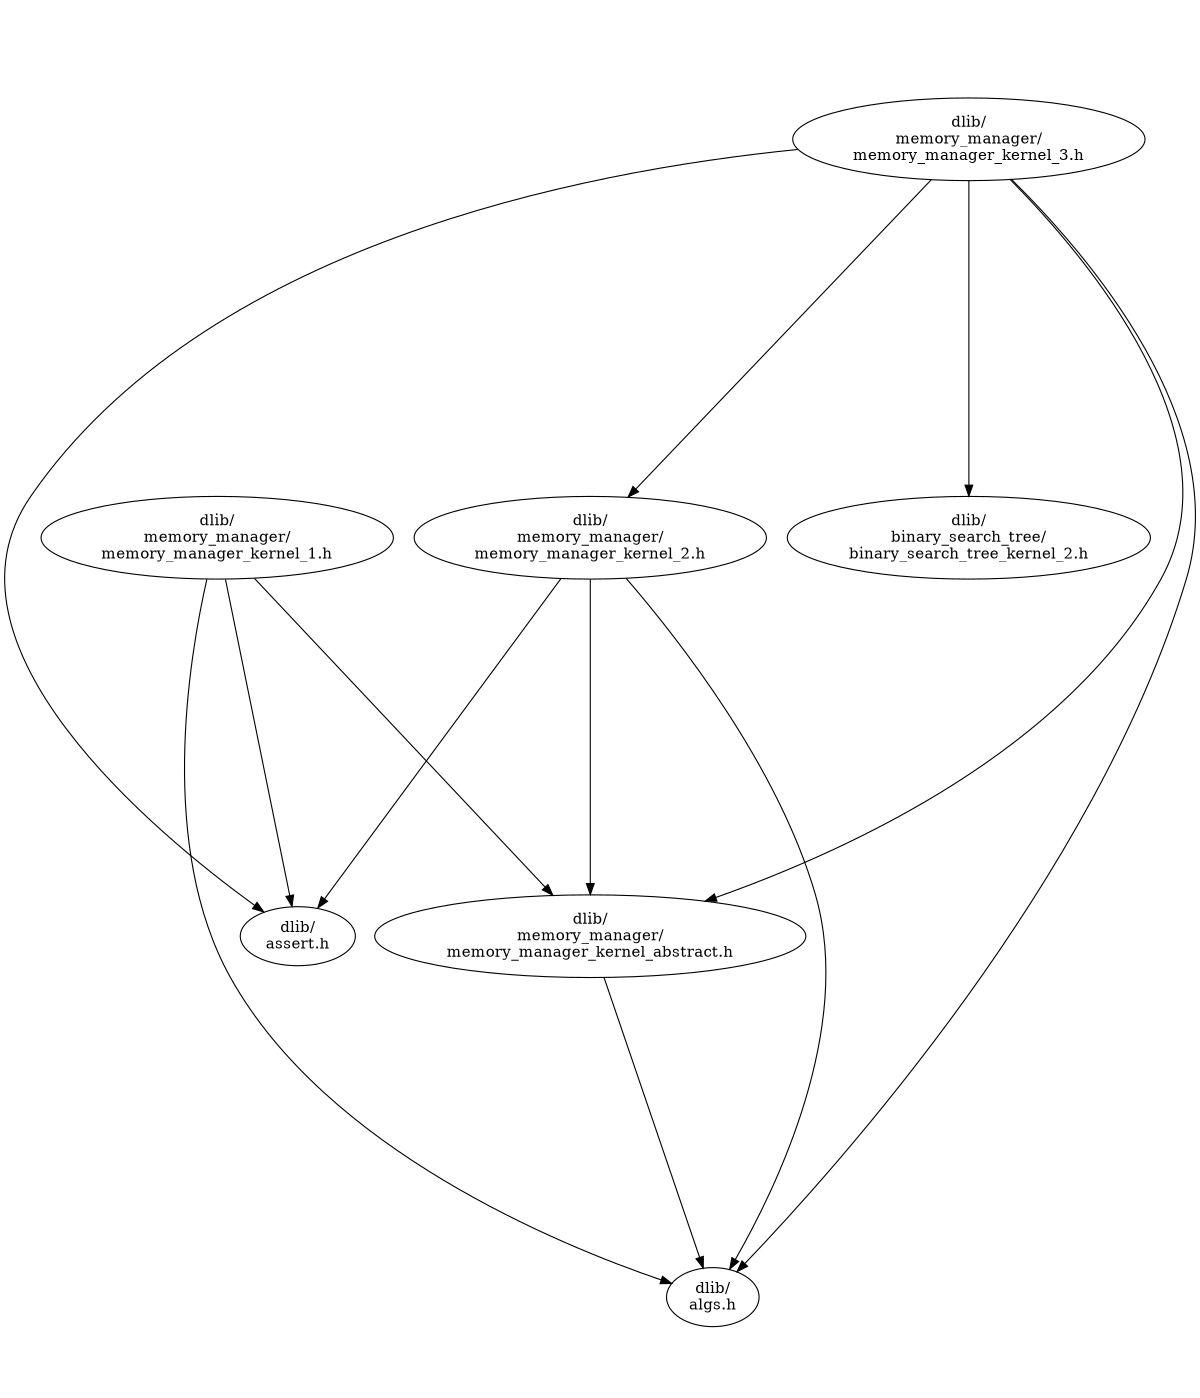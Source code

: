 digraph "source tree" {
    overlap=scale;
    size="8,10";
    ratio="fill";
    fontsize="16";
    fontname="Helvetica";
	clusterrank="local";
	"dlib/\nmemory_manager/\nmemory_manager_kernel_2.h" -> "dlib/\nmemory_manager/\nmemory_manager_kernel_abstract.h"
	"dlib/\nmemory_manager/\nmemory_manager_kernel_3.h" -> "dlib/\nassert.h"
	"dlib/\nmemory_manager/\nmemory_manager_kernel_3.h" -> "dlib/\nmemory_manager/\nmemory_manager_kernel_abstract.h"
	"dlib/\nmemory_manager/\nmemory_manager_kernel_1.h" -> "dlib/\nassert.h"
	"dlib/\nmemory_manager/\nmemory_manager_kernel_1.h" -> "dlib/\nmemory_manager/\nmemory_manager_kernel_abstract.h"
	"dlib/\nmemory_manager/\nmemory_manager_kernel_abstract.h" -> "dlib/\nalgs.h"
	"dlib/\nmemory_manager/\nmemory_manager_kernel_3.h" -> "dlib/\nalgs.h"
	"dlib/\nmemory_manager/\nmemory_manager_kernel_3.h" -> "dlib/\nbinary_search_tree/\nbinary_search_tree_kernel_2.h"
	"dlib/\nmemory_manager/\nmemory_manager_kernel_1.h" -> "dlib/\nalgs.h"
	"dlib/\nmemory_manager/\nmemory_manager_kernel_3.h" -> "dlib/\nmemory_manager/\nmemory_manager_kernel_2.h"
	"dlib/\nmemory_manager/\nmemory_manager_kernel_2.h" -> "dlib/\nalgs.h"
	"dlib/\nmemory_manager/\nmemory_manager_kernel_2.h" -> "dlib/\nassert.h"
}
